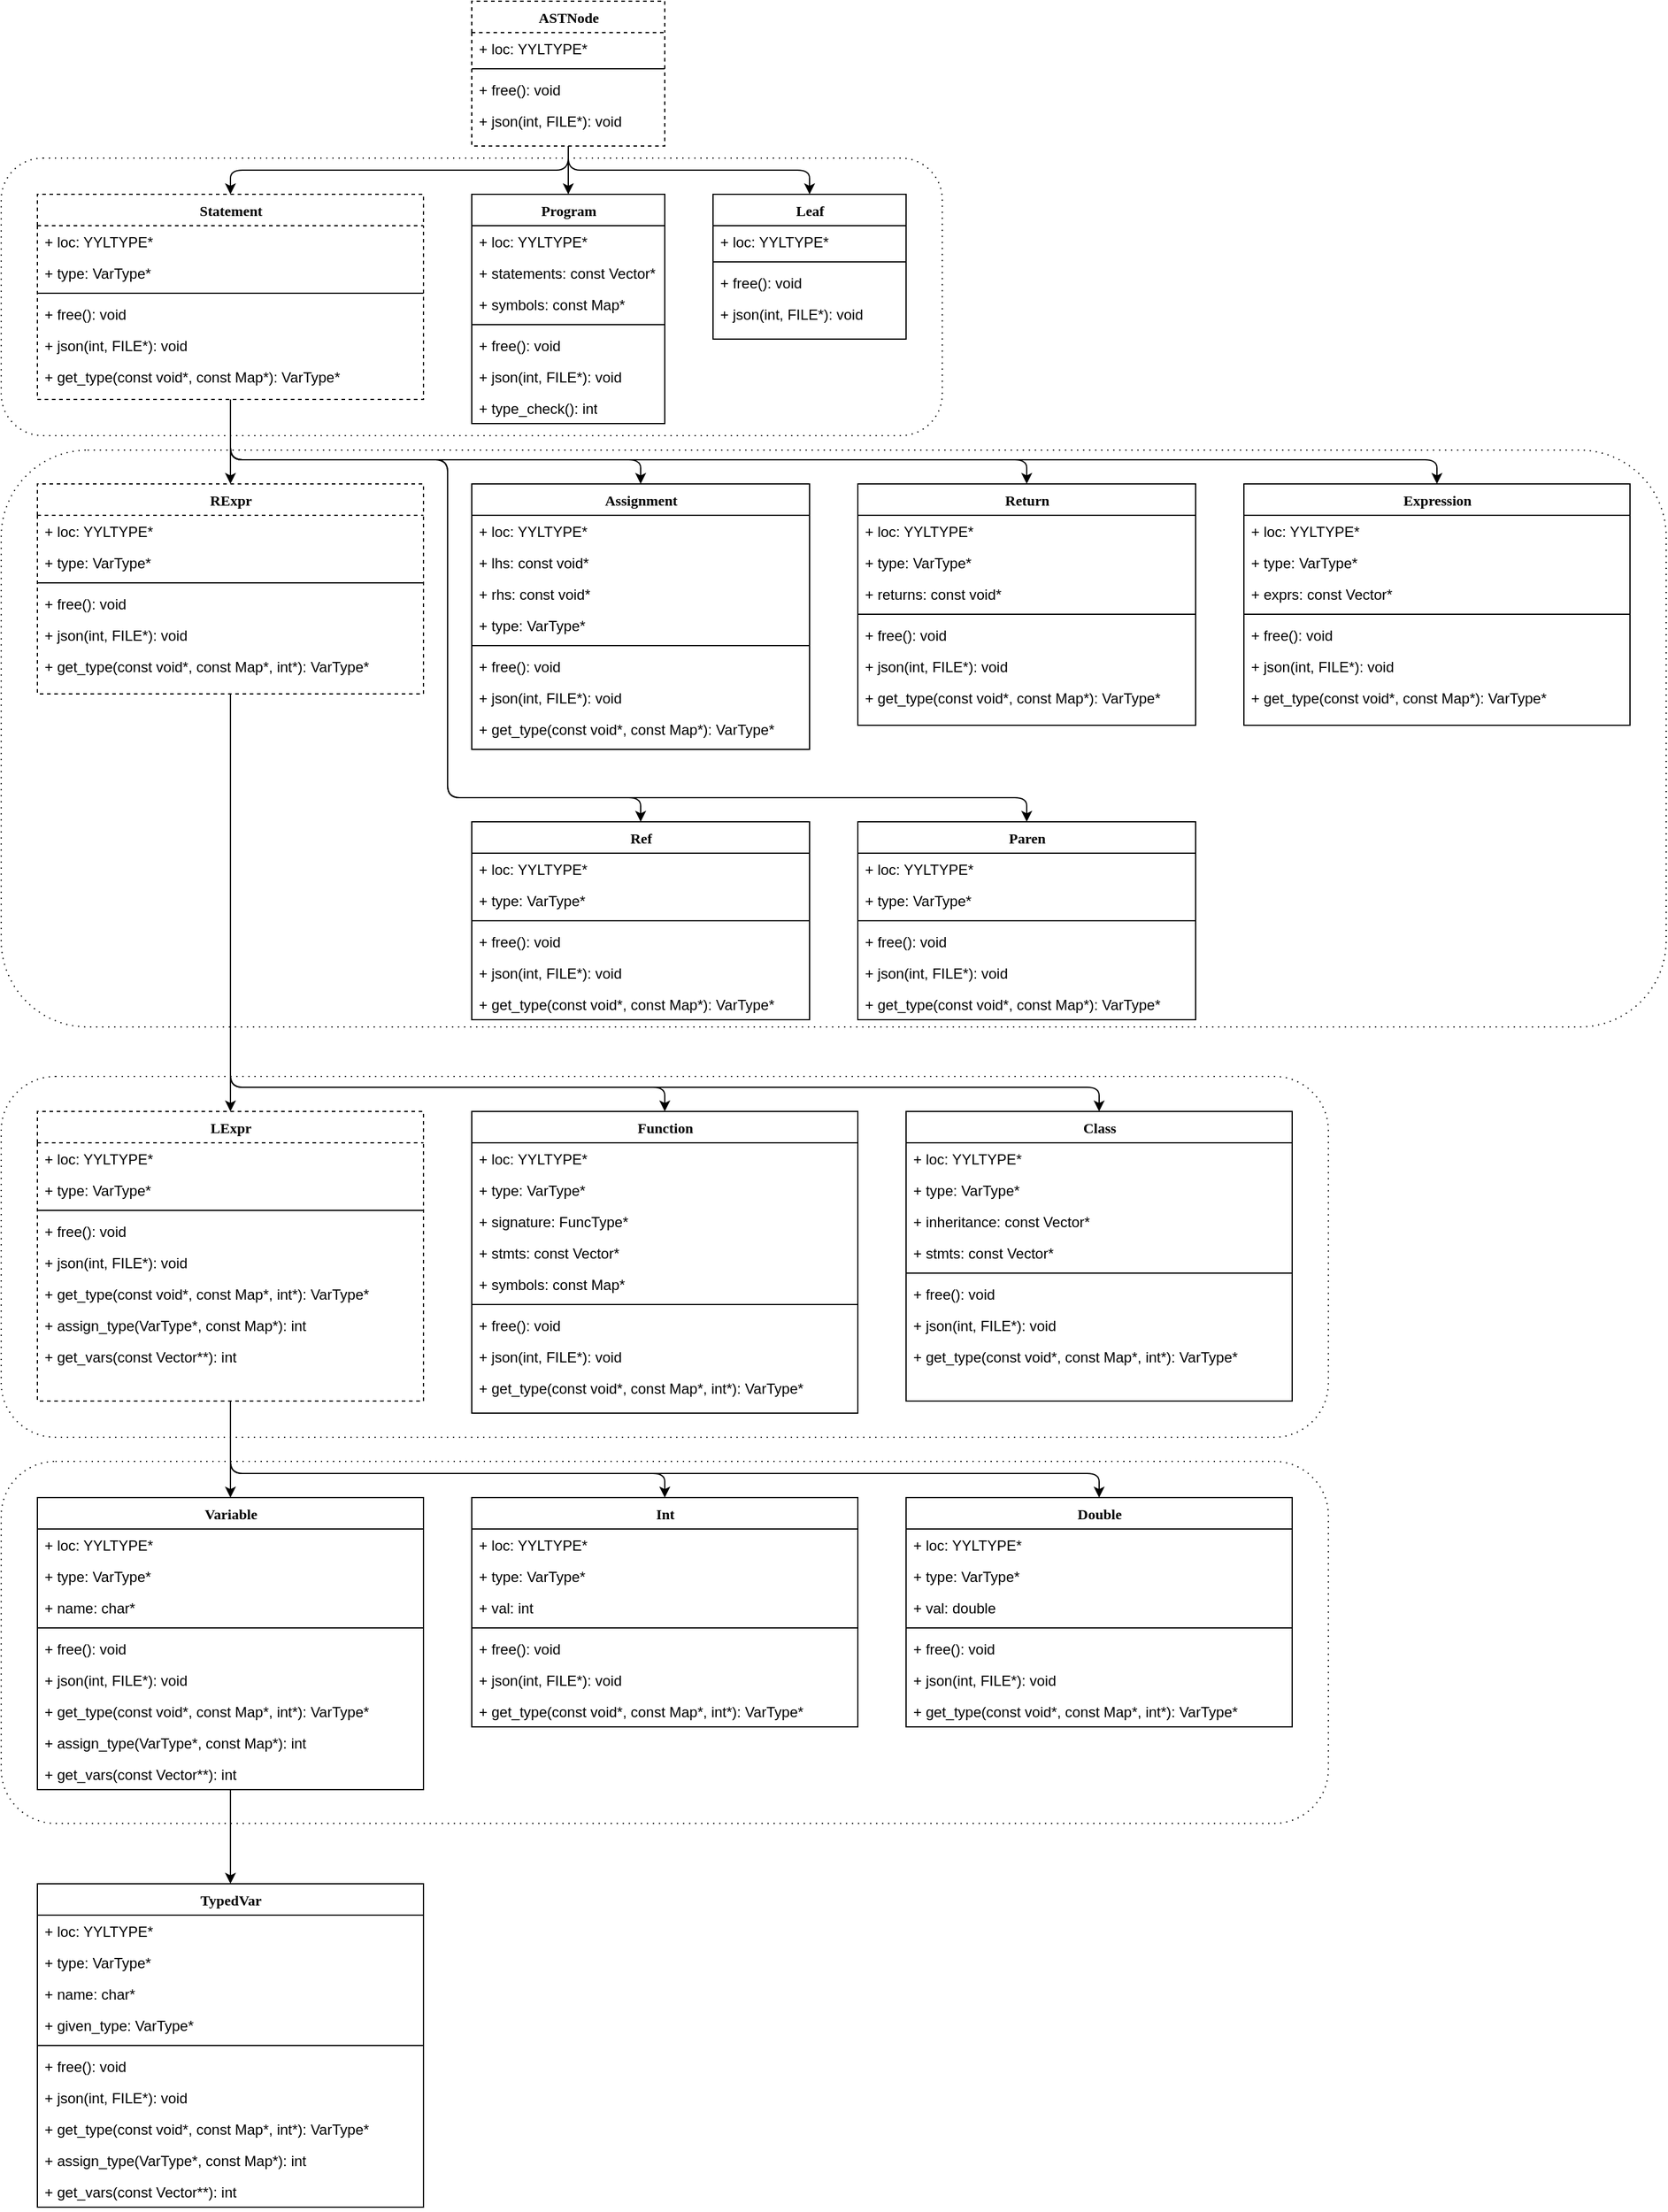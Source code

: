<mxfile version="10.9.5" type="github"><diagram name="Page-1" id="9f46799a-70d6-7492-0946-bef42562c5a5"><mxGraphModel dx="3433" dy="1762" grid="1" gridSize="10" guides="1" tooltips="1" connect="1" arrows="1" fold="1" page="0" pageScale="1" pageWidth="1100" pageHeight="850" background="#ffffff" math="0" shadow="0"><root><mxCell id="0"/><mxCell id="1" parent="0"/><mxCell id="oN2zGfj8Q57mukMuU4Cy-23" value="" style="rounded=1;whiteSpace=wrap;html=1;fillColor=none;dashed=1;dashPattern=1 4;" vertex="1" parent="1"><mxGeometry x="-30" y="891" width="1100" height="299" as="geometry"/></mxCell><mxCell id="oN2zGfj8Q57mukMuU4Cy-22" value="" style="rounded=1;whiteSpace=wrap;html=1;fillColor=none;dashed=1;dashPattern=1 4;" vertex="1" parent="1"><mxGeometry x="-30" y="372" width="1380" height="478" as="geometry"/></mxCell><mxCell id="1QZKgjSJytQwrSyquT9b-14" style="edgeStyle=orthogonalEdgeStyle;rounded=1;orthogonalLoop=1;jettySize=auto;html=1;exitX=0.5;exitY=1;exitDx=0;exitDy=0;entryX=0.5;entryY=0;entryDx=0;entryDy=0;" parent="1" source="78961159f06e98e8-30" target="1QZKgjSJytQwrSyquT9b-2" edge="1"><mxGeometry relative="1" as="geometry"/></mxCell><mxCell id="1QZKgjSJytQwrSyquT9b-26" style="edgeStyle=orthogonalEdgeStyle;rounded=1;orthogonalLoop=1;jettySize=auto;html=1;exitX=0.5;exitY=1;exitDx=0;exitDy=0;entryX=0.5;entryY=0;entryDx=0;entryDy=0;" parent="1" source="78961159f06e98e8-30" target="1QZKgjSJytQwrSyquT9b-21" edge="1"><mxGeometry relative="1" as="geometry"/></mxCell><mxCell id="Fre1fK7DkMLQYQPLFtZf-16" style="edgeStyle=orthogonalEdgeStyle;rounded=1;orthogonalLoop=1;jettySize=auto;html=1;exitX=0.5;exitY=1;exitDx=0;exitDy=0;" parent="1" source="78961159f06e98e8-30" target="Fre1fK7DkMLQYQPLFtZf-11" edge="1"><mxGeometry relative="1" as="geometry"/></mxCell><mxCell id="78961159f06e98e8-30" value="ASTNode" style="swimlane;html=1;fontStyle=1;align=center;verticalAlign=top;childLayout=stackLayout;horizontal=1;startSize=26;horizontalStack=0;resizeParent=1;resizeLast=0;collapsible=1;marginBottom=0;swimlaneFillColor=#ffffff;rounded=0;shadow=0;comic=0;labelBackgroundColor=none;strokeColor=#000000;strokeWidth=1;fillColor=none;fontFamily=Verdana;fontSize=12;fontColor=#000000;dashed=1;" parent="1" vertex="1"><mxGeometry x="360" width="160" height="120" as="geometry"/></mxCell><mxCell id="78961159f06e98e8-31" value="+ loc: YYLTYPE*" style="text;html=1;strokeColor=none;fillColor=none;align=left;verticalAlign=top;spacingLeft=4;spacingRight=4;whiteSpace=wrap;overflow=hidden;rotatable=0;points=[[0,0.5],[1,0.5]];portConstraint=eastwest;" parent="78961159f06e98e8-30" vertex="1"><mxGeometry y="26" width="160" height="26" as="geometry"/></mxCell><mxCell id="78961159f06e98e8-38" value="" style="line;html=1;strokeWidth=1;fillColor=none;align=left;verticalAlign=middle;spacingTop=-1;spacingLeft=3;spacingRight=3;rotatable=0;labelPosition=right;points=[];portConstraint=eastwest;" parent="78961159f06e98e8-30" vertex="1"><mxGeometry y="52" width="160" height="8" as="geometry"/></mxCell><mxCell id="78961159f06e98e8-39" value="+ free(): void" style="text;html=1;strokeColor=none;fillColor=none;align=left;verticalAlign=top;spacingLeft=4;spacingRight=4;whiteSpace=wrap;overflow=hidden;rotatable=0;points=[[0,0.5],[1,0.5]];portConstraint=eastwest;" parent="78961159f06e98e8-30" vertex="1"><mxGeometry y="60" width="160" height="26" as="geometry"/></mxCell><mxCell id="78961159f06e98e8-40" value="+ json(int, FILE*): void&lt;br&gt;&lt;br&gt;" style="text;html=1;strokeColor=none;fillColor=none;align=left;verticalAlign=top;spacingLeft=4;spacingRight=4;whiteSpace=wrap;overflow=hidden;rotatable=0;points=[[0,0.5],[1,0.5]];portConstraint=eastwest;" parent="78961159f06e98e8-30" vertex="1"><mxGeometry y="86" width="160" height="26" as="geometry"/></mxCell><mxCell id="ZWTQBQUUDfMGKnObX4Oh-3" style="edgeStyle=orthogonalEdgeStyle;rounded=1;orthogonalLoop=1;jettySize=auto;html=1;exitX=0.5;exitY=1;exitDx=0;exitDy=0;entryX=0.5;entryY=0;entryDx=0;entryDy=0;" parent="1" source="1QZKgjSJytQwrSyquT9b-2" target="1QZKgjSJytQwrSyquT9b-38" edge="1"><mxGeometry relative="1" as="geometry"/></mxCell><mxCell id="ZWTQBQUUDfMGKnObX4Oh-26" style="edgeStyle=orthogonalEdgeStyle;rounded=1;orthogonalLoop=1;jettySize=auto;html=1;exitX=0.5;exitY=1;exitDx=0;exitDy=0;entryX=0.5;entryY=0;entryDx=0;entryDy=0;" parent="1" source="1QZKgjSJytQwrSyquT9b-2" target="1QZKgjSJytQwrSyquT9b-8" edge="1"><mxGeometry relative="1" as="geometry"><Array as="points"><mxPoint x="160" y="380"/><mxPoint x="500" y="380"/></Array></mxGeometry></mxCell><mxCell id="MacZhLEBYOlo_rOo6RtW-10" style="edgeStyle=orthogonalEdgeStyle;rounded=1;orthogonalLoop=1;jettySize=auto;html=1;exitX=0.5;exitY=1;exitDx=0;exitDy=0;entryX=0.5;entryY=0;entryDx=0;entryDy=0;" parent="1" source="1QZKgjSJytQwrSyquT9b-2" target="MacZhLEBYOlo_rOo6RtW-1" edge="1"><mxGeometry relative="1" as="geometry"><Array as="points"><mxPoint x="160" y="380"/><mxPoint x="820" y="380"/></Array></mxGeometry></mxCell><mxCell id="Fre1fK7DkMLQYQPLFtZf-10" style="edgeStyle=orthogonalEdgeStyle;rounded=1;orthogonalLoop=1;jettySize=auto;html=1;exitX=0.5;exitY=1;exitDx=0;exitDy=0;" parent="1" source="1QZKgjSJytQwrSyquT9b-2" target="Fre1fK7DkMLQYQPLFtZf-3" edge="1"><mxGeometry relative="1" as="geometry"><Array as="points"><mxPoint x="160" y="380"/><mxPoint x="1160" y="380"/></Array></mxGeometry></mxCell><mxCell id="Fre1fK7DkMLQYQPLFtZf-19" style="edgeStyle=orthogonalEdgeStyle;rounded=1;orthogonalLoop=1;jettySize=auto;html=1;exitX=0.5;exitY=1;exitDx=0;exitDy=0;" parent="1" source="1QZKgjSJytQwrSyquT9b-2" target="1QZKgjSJytQwrSyquT9b-15" edge="1"><mxGeometry relative="1" as="geometry"><Array as="points"><mxPoint x="160" y="380"/><mxPoint x="340" y="380"/><mxPoint x="340" y="660"/><mxPoint x="500" y="660"/></Array></mxGeometry></mxCell><mxCell id="DDf3JzIwgFpBj1SjFqYY-10" style="edgeStyle=orthogonalEdgeStyle;rounded=1;orthogonalLoop=1;jettySize=auto;html=1;exitX=0.5;exitY=1;exitDx=0;exitDy=0;entryX=0.5;entryY=0;entryDx=0;entryDy=0;" parent="1" source="1QZKgjSJytQwrSyquT9b-2" target="DDf3JzIwgFpBj1SjFqYY-2" edge="1"><mxGeometry relative="1" as="geometry"><Array as="points"><mxPoint x="160" y="380"/><mxPoint x="340" y="380"/><mxPoint x="340" y="660"/><mxPoint x="820" y="660"/></Array></mxGeometry></mxCell><mxCell id="1QZKgjSJytQwrSyquT9b-2" value="Statement" style="swimlane;html=1;fontStyle=1;align=center;verticalAlign=top;childLayout=stackLayout;horizontal=1;startSize=26;horizontalStack=0;resizeParent=1;resizeLast=0;collapsible=1;marginBottom=0;swimlaneFillColor=#ffffff;rounded=0;shadow=0;comic=0;labelBackgroundColor=none;strokeColor=#000000;strokeWidth=1;fillColor=none;fontFamily=Verdana;fontSize=12;fontColor=#000000;dashed=1;" parent="1" vertex="1"><mxGeometry y="160" width="320" height="170" as="geometry"/></mxCell><mxCell id="ZWTQBQUUDfMGKnObX4Oh-13" value="+ loc: YYLTYPE*" style="text;html=1;strokeColor=none;fillColor=none;align=left;verticalAlign=top;spacingLeft=4;spacingRight=4;whiteSpace=wrap;overflow=hidden;rotatable=0;points=[[0,0.5],[1,0.5]];portConstraint=eastwest;" parent="1QZKgjSJytQwrSyquT9b-2" vertex="1"><mxGeometry y="26" width="320" height="26" as="geometry"/></mxCell><mxCell id="1QZKgjSJytQwrSyquT9b-3" value="+ type: VarType*&lt;br&gt;" style="text;html=1;strokeColor=none;fillColor=none;align=left;verticalAlign=top;spacingLeft=4;spacingRight=4;whiteSpace=wrap;overflow=hidden;rotatable=0;points=[[0,0.5],[1,0.5]];portConstraint=eastwest;" parent="1QZKgjSJytQwrSyquT9b-2" vertex="1"><mxGeometry y="52" width="320" height="26" as="geometry"/></mxCell><mxCell id="1QZKgjSJytQwrSyquT9b-4" value="" style="line;html=1;strokeWidth=1;fillColor=none;align=left;verticalAlign=middle;spacingTop=-1;spacingLeft=3;spacingRight=3;rotatable=0;labelPosition=right;points=[];portConstraint=eastwest;" parent="1QZKgjSJytQwrSyquT9b-2" vertex="1"><mxGeometry y="78" width="320" height="8" as="geometry"/></mxCell><mxCell id="1QZKgjSJytQwrSyquT9b-5" value="+ free(): void" style="text;html=1;strokeColor=none;fillColor=none;align=left;verticalAlign=top;spacingLeft=4;spacingRight=4;whiteSpace=wrap;overflow=hidden;rotatable=0;points=[[0,0.5],[1,0.5]];portConstraint=eastwest;" parent="1QZKgjSJytQwrSyquT9b-2" vertex="1"><mxGeometry y="86" width="320" height="26" as="geometry"/></mxCell><mxCell id="ZWTQBQUUDfMGKnObX4Oh-1" value="+ json(int, FILE*): void&lt;br&gt;&lt;br&gt;" style="text;html=1;strokeColor=none;fillColor=none;align=left;verticalAlign=top;spacingLeft=4;spacingRight=4;whiteSpace=wrap;overflow=hidden;rotatable=0;points=[[0,0.5],[1,0.5]];portConstraint=eastwest;" parent="1QZKgjSJytQwrSyquT9b-2" vertex="1"><mxGeometry y="112" width="320" height="26" as="geometry"/></mxCell><mxCell id="1QZKgjSJytQwrSyquT9b-6" value="+ get_type(const void*, const Map*): VarType*&lt;br&gt;" style="text;html=1;strokeColor=none;fillColor=none;align=left;verticalAlign=top;spacingLeft=4;spacingRight=4;whiteSpace=wrap;overflow=hidden;rotatable=0;points=[[0,0.5],[1,0.5]];portConstraint=eastwest;" parent="1QZKgjSJytQwrSyquT9b-2" vertex="1"><mxGeometry y="138" width="320" height="26" as="geometry"/></mxCell><mxCell id="1QZKgjSJytQwrSyquT9b-8" value="Assignment" style="swimlane;html=1;fontStyle=1;align=center;verticalAlign=top;childLayout=stackLayout;horizontal=1;startSize=26;horizontalStack=0;resizeParent=1;resizeLast=0;collapsible=1;marginBottom=0;swimlaneFillColor=#ffffff;rounded=0;shadow=0;comic=0;labelBackgroundColor=none;strokeColor=#000000;strokeWidth=1;fillColor=none;fontFamily=Verdana;fontSize=12;fontColor=#000000;" parent="1" vertex="1"><mxGeometry x="360" y="400" width="280" height="220" as="geometry"/></mxCell><mxCell id="1QZKgjSJytQwrSyquT9b-29" value="+ loc: YYLTYPE*" style="text;html=1;strokeColor=none;fillColor=none;align=left;verticalAlign=top;spacingLeft=4;spacingRight=4;whiteSpace=wrap;overflow=hidden;rotatable=0;points=[[0,0.5],[1,0.5]];portConstraint=eastwest;" parent="1QZKgjSJytQwrSyquT9b-8" vertex="1"><mxGeometry y="26" width="280" height="26" as="geometry"/></mxCell><mxCell id="1QZKgjSJytQwrSyquT9b-9" value="+ lhs: const void*&lt;br&gt;" style="text;html=1;strokeColor=none;fillColor=none;align=left;verticalAlign=top;spacingLeft=4;spacingRight=4;whiteSpace=wrap;overflow=hidden;rotatable=0;points=[[0,0.5],[1,0.5]];portConstraint=eastwest;" parent="1QZKgjSJytQwrSyquT9b-8" vertex="1"><mxGeometry y="52" width="280" height="26" as="geometry"/></mxCell><mxCell id="1QZKgjSJytQwrSyquT9b-30" value="+ rhs: const void*&lt;br&gt;" style="text;html=1;strokeColor=none;fillColor=none;align=left;verticalAlign=top;spacingLeft=4;spacingRight=4;whiteSpace=wrap;overflow=hidden;rotatable=0;points=[[0,0.5],[1,0.5]];portConstraint=eastwest;" parent="1QZKgjSJytQwrSyquT9b-8" vertex="1"><mxGeometry y="78" width="280" height="26" as="geometry"/></mxCell><mxCell id="ZWTQBQUUDfMGKnObX4Oh-15" value="+ type: VarType*&lt;br&gt;" style="text;html=1;strokeColor=none;fillColor=none;align=left;verticalAlign=top;spacingLeft=4;spacingRight=4;whiteSpace=wrap;overflow=hidden;rotatable=0;points=[[0,0.5],[1,0.5]];portConstraint=eastwest;" parent="1QZKgjSJytQwrSyquT9b-8" vertex="1"><mxGeometry y="104" width="280" height="26" as="geometry"/></mxCell><mxCell id="1QZKgjSJytQwrSyquT9b-10" value="" style="line;html=1;strokeWidth=1;fillColor=none;align=left;verticalAlign=middle;spacingTop=-1;spacingLeft=3;spacingRight=3;rotatable=0;labelPosition=right;points=[];portConstraint=eastwest;" parent="1QZKgjSJytQwrSyquT9b-8" vertex="1"><mxGeometry y="130" width="280" height="8" as="geometry"/></mxCell><mxCell id="1QZKgjSJytQwrSyquT9b-11" value="+ free(): void" style="text;html=1;strokeColor=none;fillColor=none;align=left;verticalAlign=top;spacingLeft=4;spacingRight=4;whiteSpace=wrap;overflow=hidden;rotatable=0;points=[[0,0.5],[1,0.5]];portConstraint=eastwest;" parent="1QZKgjSJytQwrSyquT9b-8" vertex="1"><mxGeometry y="138" width="280" height="26" as="geometry"/></mxCell><mxCell id="1QZKgjSJytQwrSyquT9b-12" value="+ json(int, FILE*): void&lt;br&gt;&lt;br&gt;" style="text;html=1;strokeColor=none;fillColor=none;align=left;verticalAlign=top;spacingLeft=4;spacingRight=4;whiteSpace=wrap;overflow=hidden;rotatable=0;points=[[0,0.5],[1,0.5]];portConstraint=eastwest;" parent="1QZKgjSJytQwrSyquT9b-8" vertex="1"><mxGeometry y="164" width="280" height="26" as="geometry"/></mxCell><mxCell id="ZWTQBQUUDfMGKnObX4Oh-5" value="+ get_type(const void*, const Map*): VarType*&lt;br&gt;" style="text;html=1;strokeColor=none;fillColor=none;align=left;verticalAlign=top;spacingLeft=4;spacingRight=4;whiteSpace=wrap;overflow=hidden;rotatable=0;points=[[0,0.5],[1,0.5]];portConstraint=eastwest;" parent="1QZKgjSJytQwrSyquT9b-8" vertex="1"><mxGeometry y="190" width="280" height="26" as="geometry"/></mxCell><mxCell id="1QZKgjSJytQwrSyquT9b-15" value="Ref" style="swimlane;html=1;fontStyle=1;align=center;verticalAlign=top;childLayout=stackLayout;horizontal=1;startSize=26;horizontalStack=0;resizeParent=1;resizeLast=0;collapsible=1;marginBottom=0;swimlaneFillColor=#ffffff;rounded=0;shadow=0;comic=0;labelBackgroundColor=none;strokeColor=#000000;strokeWidth=1;fillColor=none;fontFamily=Verdana;fontSize=12;fontColor=#000000;" parent="1" vertex="1"><mxGeometry x="360" y="680" width="280" height="164" as="geometry"/></mxCell><mxCell id="1QZKgjSJytQwrSyquT9b-16" value="+ loc: YYLTYPE*" style="text;html=1;strokeColor=none;fillColor=none;align=left;verticalAlign=top;spacingLeft=4;spacingRight=4;whiteSpace=wrap;overflow=hidden;rotatable=0;points=[[0,0.5],[1,0.5]];portConstraint=eastwest;" parent="1QZKgjSJytQwrSyquT9b-15" vertex="1"><mxGeometry y="26" width="280" height="26" as="geometry"/></mxCell><mxCell id="Fre1fK7DkMLQYQPLFtZf-20" value="+ type: VarType*&lt;br&gt;" style="text;html=1;strokeColor=none;fillColor=none;align=left;verticalAlign=top;spacingLeft=4;spacingRight=4;whiteSpace=wrap;overflow=hidden;rotatable=0;points=[[0,0.5],[1,0.5]];portConstraint=eastwest;" parent="1QZKgjSJytQwrSyquT9b-15" vertex="1"><mxGeometry y="52" width="280" height="26" as="geometry"/></mxCell><mxCell id="1QZKgjSJytQwrSyquT9b-17" value="" style="line;html=1;strokeWidth=1;fillColor=none;align=left;verticalAlign=middle;spacingTop=-1;spacingLeft=3;spacingRight=3;rotatable=0;labelPosition=right;points=[];portConstraint=eastwest;" parent="1QZKgjSJytQwrSyquT9b-15" vertex="1"><mxGeometry y="78" width="280" height="8" as="geometry"/></mxCell><mxCell id="1QZKgjSJytQwrSyquT9b-18" value="+ free(): void" style="text;html=1;strokeColor=none;fillColor=none;align=left;verticalAlign=top;spacingLeft=4;spacingRight=4;whiteSpace=wrap;overflow=hidden;rotatable=0;points=[[0,0.5],[1,0.5]];portConstraint=eastwest;" parent="1QZKgjSJytQwrSyquT9b-15" vertex="1"><mxGeometry y="86" width="280" height="26" as="geometry"/></mxCell><mxCell id="1QZKgjSJytQwrSyquT9b-19" value="+ json(int, FILE*): void&lt;br&gt;&lt;br&gt;" style="text;html=1;strokeColor=none;fillColor=none;align=left;verticalAlign=top;spacingLeft=4;spacingRight=4;whiteSpace=wrap;overflow=hidden;rotatable=0;points=[[0,0.5],[1,0.5]];portConstraint=eastwest;" parent="1QZKgjSJytQwrSyquT9b-15" vertex="1"><mxGeometry y="112" width="280" height="26" as="geometry"/></mxCell><mxCell id="Fre1fK7DkMLQYQPLFtZf-21" value="+ get_type(const void*, const Map*): VarType*&lt;br&gt;" style="text;html=1;strokeColor=none;fillColor=none;align=left;verticalAlign=top;spacingLeft=4;spacingRight=4;whiteSpace=wrap;overflow=hidden;rotatable=0;points=[[0,0.5],[1,0.5]];portConstraint=eastwest;" parent="1QZKgjSJytQwrSyquT9b-15" vertex="1"><mxGeometry y="138" width="280" height="26" as="geometry"/></mxCell><mxCell id="1QZKgjSJytQwrSyquT9b-21" value="Program" style="swimlane;html=1;fontStyle=1;align=center;verticalAlign=top;childLayout=stackLayout;horizontal=1;startSize=26;horizontalStack=0;resizeParent=1;resizeLast=0;collapsible=1;marginBottom=0;swimlaneFillColor=#ffffff;rounded=0;shadow=0;comic=0;labelBackgroundColor=none;strokeColor=#000000;strokeWidth=1;fillColor=none;fontFamily=Verdana;fontSize=12;fontColor=#000000;" parent="1" vertex="1"><mxGeometry x="360" y="160" width="160" height="190" as="geometry"><mxRectangle x="250" y="160" width="80" height="26" as="alternateBounds"/></mxGeometry></mxCell><mxCell id="1QZKgjSJytQwrSyquT9b-22" value="+ loc: YYLTYPE*" style="text;html=1;strokeColor=none;fillColor=none;align=left;verticalAlign=top;spacingLeft=4;spacingRight=4;whiteSpace=wrap;overflow=hidden;rotatable=0;points=[[0,0.5],[1,0.5]];portConstraint=eastwest;" parent="1QZKgjSJytQwrSyquT9b-21" vertex="1"><mxGeometry y="26" width="160" height="26" as="geometry"/></mxCell><mxCell id="1QZKgjSJytQwrSyquT9b-28" value="+ statements: const Vector*&lt;br&gt;" style="text;html=1;strokeColor=none;fillColor=none;align=left;verticalAlign=top;spacingLeft=4;spacingRight=4;whiteSpace=wrap;overflow=hidden;rotatable=0;points=[[0,0.5],[1,0.5]];portConstraint=eastwest;" parent="1QZKgjSJytQwrSyquT9b-21" vertex="1"><mxGeometry y="52" width="160" height="26" as="geometry"/></mxCell><mxCell id="ZWTQBQUUDfMGKnObX4Oh-12" value="+ symbols: const Map*&lt;br&gt;" style="text;html=1;strokeColor=none;fillColor=none;align=left;verticalAlign=top;spacingLeft=4;spacingRight=4;whiteSpace=wrap;overflow=hidden;rotatable=0;points=[[0,0.5],[1,0.5]];portConstraint=eastwest;" parent="1QZKgjSJytQwrSyquT9b-21" vertex="1"><mxGeometry y="78" width="160" height="26" as="geometry"/></mxCell><mxCell id="1QZKgjSJytQwrSyquT9b-23" value="" style="line;html=1;strokeWidth=1;fillColor=none;align=left;verticalAlign=middle;spacingTop=-1;spacingLeft=3;spacingRight=3;rotatable=0;labelPosition=right;points=[];portConstraint=eastwest;" parent="1QZKgjSJytQwrSyquT9b-21" vertex="1"><mxGeometry y="104" width="160" height="8" as="geometry"/></mxCell><mxCell id="1QZKgjSJytQwrSyquT9b-24" value="+ free(): void" style="text;html=1;strokeColor=none;fillColor=none;align=left;verticalAlign=top;spacingLeft=4;spacingRight=4;whiteSpace=wrap;overflow=hidden;rotatable=0;points=[[0,0.5],[1,0.5]];portConstraint=eastwest;" parent="1QZKgjSJytQwrSyquT9b-21" vertex="1"><mxGeometry y="112" width="160" height="26" as="geometry"/></mxCell><mxCell id="1QZKgjSJytQwrSyquT9b-25" value="+ json(int, FILE*): void&lt;br&gt;&lt;br&gt;" style="text;html=1;strokeColor=none;fillColor=none;align=left;verticalAlign=top;spacingLeft=4;spacingRight=4;whiteSpace=wrap;overflow=hidden;rotatable=0;points=[[0,0.5],[1,0.5]];portConstraint=eastwest;" parent="1QZKgjSJytQwrSyquT9b-21" vertex="1"><mxGeometry y="138" width="160" height="26" as="geometry"/></mxCell><mxCell id="ZWTQBQUUDfMGKnObX4Oh-28" value="+ type_check(): int&lt;br&gt;" style="text;html=1;strokeColor=none;fillColor=none;align=left;verticalAlign=top;spacingLeft=4;spacingRight=4;whiteSpace=wrap;overflow=hidden;rotatable=0;points=[[0,0.5],[1,0.5]];portConstraint=eastwest;" parent="1QZKgjSJytQwrSyquT9b-21" vertex="1"><mxGeometry y="164" width="160" height="26" as="geometry"/></mxCell><mxCell id="1QZKgjSJytQwrSyquT9b-49" style="edgeStyle=orthogonalEdgeStyle;rounded=1;orthogonalLoop=1;jettySize=auto;html=1;exitX=0.5;exitY=1;exitDx=0;exitDy=0;entryX=0.5;entryY=0;entryDx=0;entryDy=0;" parent="1" source="1QZKgjSJytQwrSyquT9b-38" target="1QZKgjSJytQwrSyquT9b-44" edge="1"><mxGeometry relative="1" as="geometry"/></mxCell><mxCell id="MacZhLEBYOlo_rOo6RtW-23" style="edgeStyle=orthogonalEdgeStyle;rounded=1;orthogonalLoop=1;jettySize=auto;html=1;exitX=0.5;exitY=1;exitDx=0;exitDy=0;entryX=0.5;entryY=0;entryDx=0;entryDy=0;" parent="1" source="1QZKgjSJytQwrSyquT9b-38" target="MacZhLEBYOlo_rOo6RtW-11" edge="1"><mxGeometry relative="1" as="geometry"><Array as="points"><mxPoint x="160" y="900"/><mxPoint x="520" y="900"/></Array></mxGeometry></mxCell><mxCell id="oN2zGfj8Q57mukMuU4Cy-19" style="edgeStyle=orthogonalEdgeStyle;rounded=1;orthogonalLoop=1;jettySize=auto;html=1;exitX=0.5;exitY=1;exitDx=0;exitDy=0;entryX=0.5;entryY=0;entryDx=0;entryDy=0;" edge="1" parent="1" source="1QZKgjSJytQwrSyquT9b-38" target="oN2zGfj8Q57mukMuU4Cy-12"><mxGeometry relative="1" as="geometry"><Array as="points"><mxPoint x="160" y="900"/><mxPoint x="880" y="900"/></Array></mxGeometry></mxCell><mxCell id="1QZKgjSJytQwrSyquT9b-38" value="RExpr" style="swimlane;html=1;fontStyle=1;align=center;verticalAlign=top;childLayout=stackLayout;horizontal=1;startSize=26;horizontalStack=0;resizeParent=1;resizeLast=0;collapsible=1;marginBottom=0;swimlaneFillColor=#ffffff;rounded=0;shadow=0;comic=0;labelBackgroundColor=none;strokeColor=#000000;strokeWidth=1;fillColor=none;fontFamily=Verdana;fontSize=12;fontColor=#000000;dashed=1;" parent="1" vertex="1"><mxGeometry y="400" width="320" height="174" as="geometry"/></mxCell><mxCell id="1QZKgjSJytQwrSyquT9b-39" value="+ loc: YYLTYPE*" style="text;html=1;strokeColor=none;fillColor=none;align=left;verticalAlign=top;spacingLeft=4;spacingRight=4;whiteSpace=wrap;overflow=hidden;rotatable=0;points=[[0,0.5],[1,0.5]];portConstraint=eastwest;" parent="1QZKgjSJytQwrSyquT9b-38" vertex="1"><mxGeometry y="26" width="320" height="26" as="geometry"/></mxCell><mxCell id="ZWTQBQUUDfMGKnObX4Oh-14" value="+ type: VarType*&lt;br&gt;" style="text;html=1;strokeColor=none;fillColor=none;align=left;verticalAlign=top;spacingLeft=4;spacingRight=4;whiteSpace=wrap;overflow=hidden;rotatable=0;points=[[0,0.5],[1,0.5]];portConstraint=eastwest;" parent="1QZKgjSJytQwrSyquT9b-38" vertex="1"><mxGeometry y="52" width="320" height="26" as="geometry"/></mxCell><mxCell id="1QZKgjSJytQwrSyquT9b-40" value="" style="line;html=1;strokeWidth=1;fillColor=none;align=left;verticalAlign=middle;spacingTop=-1;spacingLeft=3;spacingRight=3;rotatable=0;labelPosition=right;points=[];portConstraint=eastwest;" parent="1QZKgjSJytQwrSyquT9b-38" vertex="1"><mxGeometry y="78" width="320" height="8" as="geometry"/></mxCell><mxCell id="1QZKgjSJytQwrSyquT9b-41" value="+ free(): void" style="text;html=1;strokeColor=none;fillColor=none;align=left;verticalAlign=top;spacingLeft=4;spacingRight=4;whiteSpace=wrap;overflow=hidden;rotatable=0;points=[[0,0.5],[1,0.5]];portConstraint=eastwest;" parent="1QZKgjSJytQwrSyquT9b-38" vertex="1"><mxGeometry y="86" width="320" height="26" as="geometry"/></mxCell><mxCell id="1QZKgjSJytQwrSyquT9b-42" value="+ json(int, FILE*): void&lt;br&gt;&lt;br&gt;" style="text;html=1;strokeColor=none;fillColor=none;align=left;verticalAlign=top;spacingLeft=4;spacingRight=4;whiteSpace=wrap;overflow=hidden;rotatable=0;points=[[0,0.5],[1,0.5]];portConstraint=eastwest;" parent="1QZKgjSJytQwrSyquT9b-38" vertex="1"><mxGeometry y="112" width="320" height="26" as="geometry"/></mxCell><mxCell id="ZWTQBQUUDfMGKnObX4Oh-4" value="+ get_type(const void*, const Map*, int*): VarType*&lt;br&gt;" style="text;html=1;strokeColor=none;fillColor=none;align=left;verticalAlign=top;spacingLeft=4;spacingRight=4;whiteSpace=wrap;overflow=hidden;rotatable=0;points=[[0,0.5],[1,0.5]];portConstraint=eastwest;" parent="1QZKgjSJytQwrSyquT9b-38" vertex="1"><mxGeometry y="138" width="320" height="26" as="geometry"/></mxCell><mxCell id="1QZKgjSJytQwrSyquT9b-55" style="edgeStyle=orthogonalEdgeStyle;rounded=1;orthogonalLoop=1;jettySize=auto;html=1;exitX=0.5;exitY=1;exitDx=0;exitDy=0;entryX=0.5;entryY=0;entryDx=0;entryDy=0;" parent="1" source="1QZKgjSJytQwrSyquT9b-44" target="1QZKgjSJytQwrSyquT9b-50" edge="1"><mxGeometry relative="1" as="geometry"/></mxCell><mxCell id="oN2zGfj8Q57mukMuU4Cy-24" style="edgeStyle=orthogonalEdgeStyle;rounded=1;orthogonalLoop=1;jettySize=auto;html=1;exitX=0.5;exitY=1;exitDx=0;exitDy=0;" edge="1" parent="1" source="1QZKgjSJytQwrSyquT9b-44" target="1QZKgjSJytQwrSyquT9b-65"><mxGeometry relative="1" as="geometry"><Array as="points"><mxPoint x="160" y="1220"/><mxPoint x="520" y="1220"/></Array></mxGeometry></mxCell><mxCell id="oN2zGfj8Q57mukMuU4Cy-25" style="edgeStyle=orthogonalEdgeStyle;rounded=1;orthogonalLoop=1;jettySize=auto;html=1;exitX=0.5;exitY=1;exitDx=0;exitDy=0;" edge="1" parent="1" source="1QZKgjSJytQwrSyquT9b-44" target="WadupwkHaMw8BlL5N-WV-1"><mxGeometry relative="1" as="geometry"><Array as="points"><mxPoint x="160" y="1220"/><mxPoint x="880" y="1220"/></Array></mxGeometry></mxCell><mxCell id="1QZKgjSJytQwrSyquT9b-44" value="LExpr" style="swimlane;html=1;fontStyle=1;align=center;verticalAlign=top;childLayout=stackLayout;horizontal=1;startSize=26;horizontalStack=0;resizeParent=1;resizeLast=0;collapsible=1;marginBottom=0;swimlaneFillColor=#ffffff;rounded=0;shadow=0;comic=0;labelBackgroundColor=none;strokeColor=#000000;strokeWidth=1;fillColor=none;fontFamily=Verdana;fontSize=12;fontColor=#000000;dashed=1;" parent="1" vertex="1"><mxGeometry y="920" width="320" height="240" as="geometry"/></mxCell><mxCell id="1QZKgjSJytQwrSyquT9b-45" value="+ loc: YYLTYPE*" style="text;html=1;strokeColor=none;fillColor=none;align=left;verticalAlign=top;spacingLeft=4;spacingRight=4;whiteSpace=wrap;overflow=hidden;rotatable=0;points=[[0,0.5],[1,0.5]];portConstraint=eastwest;" parent="1QZKgjSJytQwrSyquT9b-44" vertex="1"><mxGeometry y="26" width="320" height="26" as="geometry"/></mxCell><mxCell id="ZWTQBQUUDfMGKnObX4Oh-16" value="+ type: VarType*&lt;br&gt;" style="text;html=1;strokeColor=none;fillColor=none;align=left;verticalAlign=top;spacingLeft=4;spacingRight=4;whiteSpace=wrap;overflow=hidden;rotatable=0;points=[[0,0.5],[1,0.5]];portConstraint=eastwest;" parent="1QZKgjSJytQwrSyquT9b-44" vertex="1"><mxGeometry y="52" width="320" height="26" as="geometry"/></mxCell><mxCell id="1QZKgjSJytQwrSyquT9b-46" value="" style="line;html=1;strokeWidth=1;fillColor=none;align=left;verticalAlign=middle;spacingTop=-1;spacingLeft=3;spacingRight=3;rotatable=0;labelPosition=right;points=[];portConstraint=eastwest;" parent="1QZKgjSJytQwrSyquT9b-44" vertex="1"><mxGeometry y="78" width="320" height="8" as="geometry"/></mxCell><mxCell id="1QZKgjSJytQwrSyquT9b-47" value="+ free(): void" style="text;html=1;strokeColor=none;fillColor=none;align=left;verticalAlign=top;spacingLeft=4;spacingRight=4;whiteSpace=wrap;overflow=hidden;rotatable=0;points=[[0,0.5],[1,0.5]];portConstraint=eastwest;" parent="1QZKgjSJytQwrSyquT9b-44" vertex="1"><mxGeometry y="86" width="320" height="26" as="geometry"/></mxCell><mxCell id="1QZKgjSJytQwrSyquT9b-48" value="+ json(int, FILE*): void&lt;br&gt;&lt;br&gt;" style="text;html=1;strokeColor=none;fillColor=none;align=left;verticalAlign=top;spacingLeft=4;spacingRight=4;whiteSpace=wrap;overflow=hidden;rotatable=0;points=[[0,0.5],[1,0.5]];portConstraint=eastwest;" parent="1QZKgjSJytQwrSyquT9b-44" vertex="1"><mxGeometry y="112" width="320" height="26" as="geometry"/></mxCell><mxCell id="ZWTQBQUUDfMGKnObX4Oh-8" value="+ get_type(const void*, const Map*, int*): VarType*&lt;br&gt;" style="text;html=1;strokeColor=none;fillColor=none;align=left;verticalAlign=top;spacingLeft=4;spacingRight=4;whiteSpace=wrap;overflow=hidden;rotatable=0;points=[[0,0.5],[1,0.5]];portConstraint=eastwest;" parent="1QZKgjSJytQwrSyquT9b-44" vertex="1"><mxGeometry y="138" width="320" height="26" as="geometry"/></mxCell><mxCell id="ZWTQBQUUDfMGKnObX4Oh-22" value="+ assign_type(VarType*, const Map*): int&lt;br&gt;" style="text;html=1;strokeColor=none;fillColor=none;align=left;verticalAlign=top;spacingLeft=4;spacingRight=4;whiteSpace=wrap;overflow=hidden;rotatable=0;points=[[0,0.5],[1,0.5]];portConstraint=eastwest;" parent="1QZKgjSJytQwrSyquT9b-44" vertex="1"><mxGeometry y="164" width="320" height="26" as="geometry"/></mxCell><mxCell id="ZR9QWhjbLbJ8LeH1mGrd-1" value="+ get_vars(const Vector**): int&lt;br&gt;" style="text;html=1;strokeColor=none;fillColor=none;align=left;verticalAlign=top;spacingLeft=4;spacingRight=4;whiteSpace=wrap;overflow=hidden;rotatable=0;points=[[0,0.5],[1,0.5]];portConstraint=eastwest;" parent="1QZKgjSJytQwrSyquT9b-44" vertex="1"><mxGeometry y="190" width="320" height="26" as="geometry"/></mxCell><mxCell id="1QZKgjSJytQwrSyquT9b-63" style="edgeStyle=orthogonalEdgeStyle;rounded=1;orthogonalLoop=1;jettySize=auto;html=1;exitX=0.5;exitY=1;exitDx=0;exitDy=0;entryX=0.5;entryY=0;entryDx=0;entryDy=0;" parent="1" source="1QZKgjSJytQwrSyquT9b-50" target="1QZKgjSJytQwrSyquT9b-57" edge="1"><mxGeometry relative="1" as="geometry"/></mxCell><mxCell id="1QZKgjSJytQwrSyquT9b-50" value="Variable" style="swimlane;html=1;fontStyle=1;align=center;verticalAlign=top;childLayout=stackLayout;horizontal=1;startSize=26;horizontalStack=0;resizeParent=1;resizeLast=0;collapsible=1;marginBottom=0;swimlaneFillColor=#ffffff;rounded=0;shadow=0;comic=0;labelBackgroundColor=none;strokeColor=#000000;strokeWidth=1;fillColor=none;fontFamily=Verdana;fontSize=12;fontColor=#000000;" parent="1" vertex="1"><mxGeometry y="1240" width="320" height="242" as="geometry"/></mxCell><mxCell id="1QZKgjSJytQwrSyquT9b-56" value="+ loc: YYLTYPE*" style="text;html=1;strokeColor=none;fillColor=none;align=left;verticalAlign=top;spacingLeft=4;spacingRight=4;whiteSpace=wrap;overflow=hidden;rotatable=0;points=[[0,0.5],[1,0.5]];portConstraint=eastwest;" parent="1QZKgjSJytQwrSyquT9b-50" vertex="1"><mxGeometry y="26" width="320" height="26" as="geometry"/></mxCell><mxCell id="ZWTQBQUUDfMGKnObX4Oh-19" value="+ type: VarType*&lt;br&gt;" style="text;html=1;strokeColor=none;fillColor=none;align=left;verticalAlign=top;spacingLeft=4;spacingRight=4;whiteSpace=wrap;overflow=hidden;rotatable=0;points=[[0,0.5],[1,0.5]];portConstraint=eastwest;" parent="1QZKgjSJytQwrSyquT9b-50" vertex="1"><mxGeometry y="52" width="320" height="26" as="geometry"/></mxCell><mxCell id="1QZKgjSJytQwrSyquT9b-51" value="+ name: char*&lt;br&gt;" style="text;html=1;strokeColor=none;fillColor=none;align=left;verticalAlign=top;spacingLeft=4;spacingRight=4;whiteSpace=wrap;overflow=hidden;rotatable=0;points=[[0,0.5],[1,0.5]];portConstraint=eastwest;" parent="1QZKgjSJytQwrSyquT9b-50" vertex="1"><mxGeometry y="78" width="320" height="26" as="geometry"/></mxCell><mxCell id="1QZKgjSJytQwrSyquT9b-52" value="" style="line;html=1;strokeWidth=1;fillColor=none;align=left;verticalAlign=middle;spacingTop=-1;spacingLeft=3;spacingRight=3;rotatable=0;labelPosition=right;points=[];portConstraint=eastwest;" parent="1QZKgjSJytQwrSyquT9b-50" vertex="1"><mxGeometry y="104" width="320" height="8" as="geometry"/></mxCell><mxCell id="1QZKgjSJytQwrSyquT9b-53" value="+ free(): void" style="text;html=1;strokeColor=none;fillColor=none;align=left;verticalAlign=top;spacingLeft=4;spacingRight=4;whiteSpace=wrap;overflow=hidden;rotatable=0;points=[[0,0.5],[1,0.5]];portConstraint=eastwest;" parent="1QZKgjSJytQwrSyquT9b-50" vertex="1"><mxGeometry y="112" width="320" height="26" as="geometry"/></mxCell><mxCell id="1QZKgjSJytQwrSyquT9b-54" value="+ json(int, FILE*): void&lt;br&gt;&lt;br&gt;" style="text;html=1;strokeColor=none;fillColor=none;align=left;verticalAlign=top;spacingLeft=4;spacingRight=4;whiteSpace=wrap;overflow=hidden;rotatable=0;points=[[0,0.5],[1,0.5]];portConstraint=eastwest;" parent="1QZKgjSJytQwrSyquT9b-50" vertex="1"><mxGeometry y="138" width="320" height="26" as="geometry"/></mxCell><mxCell id="ZWTQBQUUDfMGKnObX4Oh-9" value="+ get_type(const void*, const Map*, int*): VarType*&lt;br&gt;" style="text;html=1;strokeColor=none;fillColor=none;align=left;verticalAlign=top;spacingLeft=4;spacingRight=4;whiteSpace=wrap;overflow=hidden;rotatable=0;points=[[0,0.5],[1,0.5]];portConstraint=eastwest;" parent="1QZKgjSJytQwrSyquT9b-50" vertex="1"><mxGeometry y="164" width="320" height="26" as="geometry"/></mxCell><mxCell id="ZWTQBQUUDfMGKnObX4Oh-23" value="+ assign_type(VarType*, const Map*): int&lt;br&gt;" style="text;html=1;strokeColor=none;fillColor=none;align=left;verticalAlign=top;spacingLeft=4;spacingRight=4;whiteSpace=wrap;overflow=hidden;rotatable=0;points=[[0,0.5],[1,0.5]];portConstraint=eastwest;" parent="1QZKgjSJytQwrSyquT9b-50" vertex="1"><mxGeometry y="190" width="320" height="26" as="geometry"/></mxCell><mxCell id="ZR9QWhjbLbJ8LeH1mGrd-2" value="+ get_vars(const Vector**): int&lt;br&gt;" style="text;html=1;strokeColor=none;fillColor=none;align=left;verticalAlign=top;spacingLeft=4;spacingRight=4;whiteSpace=wrap;overflow=hidden;rotatable=0;points=[[0,0.5],[1,0.5]];portConstraint=eastwest;" parent="1QZKgjSJytQwrSyquT9b-50" vertex="1"><mxGeometry y="216" width="320" height="26" as="geometry"/></mxCell><mxCell id="1QZKgjSJytQwrSyquT9b-57" value="TypedVar&lt;br&gt;" style="swimlane;html=1;fontStyle=1;align=center;verticalAlign=top;childLayout=stackLayout;horizontal=1;startSize=26;horizontalStack=0;resizeParent=1;resizeLast=0;collapsible=1;marginBottom=0;swimlaneFillColor=#ffffff;rounded=0;shadow=0;comic=0;labelBackgroundColor=none;strokeColor=#000000;strokeWidth=1;fillColor=none;fontFamily=Verdana;fontSize=12;fontColor=#000000;" parent="1" vertex="1"><mxGeometry y="1560" width="320" height="268" as="geometry"/></mxCell><mxCell id="1QZKgjSJytQwrSyquT9b-58" value="+ loc: YYLTYPE*" style="text;html=1;strokeColor=none;fillColor=none;align=left;verticalAlign=top;spacingLeft=4;spacingRight=4;whiteSpace=wrap;overflow=hidden;rotatable=0;points=[[0,0.5],[1,0.5]];portConstraint=eastwest;" parent="1QZKgjSJytQwrSyquT9b-57" vertex="1"><mxGeometry y="26" width="320" height="26" as="geometry"/></mxCell><mxCell id="ZWTQBQUUDfMGKnObX4Oh-21" value="+ type: VarType*&lt;br&gt;" style="text;html=1;strokeColor=none;fillColor=none;align=left;verticalAlign=top;spacingLeft=4;spacingRight=4;whiteSpace=wrap;overflow=hidden;rotatable=0;points=[[0,0.5],[1,0.5]];portConstraint=eastwest;" parent="1QZKgjSJytQwrSyquT9b-57" vertex="1"><mxGeometry y="52" width="320" height="26" as="geometry"/></mxCell><mxCell id="1QZKgjSJytQwrSyquT9b-64" value="+ name: char*&lt;br&gt;" style="text;html=1;strokeColor=none;fillColor=none;align=left;verticalAlign=top;spacingLeft=4;spacingRight=4;whiteSpace=wrap;overflow=hidden;rotatable=0;points=[[0,0.5],[1,0.5]];portConstraint=eastwest;" parent="1QZKgjSJytQwrSyquT9b-57" vertex="1"><mxGeometry y="78" width="320" height="26" as="geometry"/></mxCell><mxCell id="1QZKgjSJytQwrSyquT9b-59" value="+ given_type: VarType*&lt;br&gt;" style="text;html=1;strokeColor=none;fillColor=none;align=left;verticalAlign=top;spacingLeft=4;spacingRight=4;whiteSpace=wrap;overflow=hidden;rotatable=0;points=[[0,0.5],[1,0.5]];portConstraint=eastwest;" parent="1QZKgjSJytQwrSyquT9b-57" vertex="1"><mxGeometry y="104" width="320" height="26" as="geometry"/></mxCell><mxCell id="1QZKgjSJytQwrSyquT9b-60" value="" style="line;html=1;strokeWidth=1;fillColor=none;align=left;verticalAlign=middle;spacingTop=-1;spacingLeft=3;spacingRight=3;rotatable=0;labelPosition=right;points=[];portConstraint=eastwest;" parent="1QZKgjSJytQwrSyquT9b-57" vertex="1"><mxGeometry y="130" width="320" height="8" as="geometry"/></mxCell><mxCell id="1QZKgjSJytQwrSyquT9b-61" value="+ free(): void" style="text;html=1;strokeColor=none;fillColor=none;align=left;verticalAlign=top;spacingLeft=4;spacingRight=4;whiteSpace=wrap;overflow=hidden;rotatable=0;points=[[0,0.5],[1,0.5]];portConstraint=eastwest;" parent="1QZKgjSJytQwrSyquT9b-57" vertex="1"><mxGeometry y="138" width="320" height="26" as="geometry"/></mxCell><mxCell id="1QZKgjSJytQwrSyquT9b-62" value="+ json(int, FILE*): void&lt;br&gt;&lt;br&gt;" style="text;html=1;strokeColor=none;fillColor=none;align=left;verticalAlign=top;spacingLeft=4;spacingRight=4;whiteSpace=wrap;overflow=hidden;rotatable=0;points=[[0,0.5],[1,0.5]];portConstraint=eastwest;" parent="1QZKgjSJytQwrSyquT9b-57" vertex="1"><mxGeometry y="164" width="320" height="26" as="geometry"/></mxCell><mxCell id="ZWTQBQUUDfMGKnObX4Oh-11" value="+ get_type(const void*, const Map*, int*): VarType*&lt;br&gt;" style="text;html=1;strokeColor=none;fillColor=none;align=left;verticalAlign=top;spacingLeft=4;spacingRight=4;whiteSpace=wrap;overflow=hidden;rotatable=0;points=[[0,0.5],[1,0.5]];portConstraint=eastwest;" parent="1QZKgjSJytQwrSyquT9b-57" vertex="1"><mxGeometry y="190" width="320" height="26" as="geometry"/></mxCell><mxCell id="ZWTQBQUUDfMGKnObX4Oh-27" value="+ assign_type(VarType*, const Map*): int&lt;br&gt;" style="text;html=1;strokeColor=none;fillColor=none;align=left;verticalAlign=top;spacingLeft=4;spacingRight=4;whiteSpace=wrap;overflow=hidden;rotatable=0;points=[[0,0.5],[1,0.5]];portConstraint=eastwest;" parent="1QZKgjSJytQwrSyquT9b-57" vertex="1"><mxGeometry y="216" width="320" height="26" as="geometry"/></mxCell><mxCell id="ZR9QWhjbLbJ8LeH1mGrd-5" value="+ get_vars(const Vector**): int&lt;br&gt;" style="text;html=1;strokeColor=none;fillColor=none;align=left;verticalAlign=top;spacingLeft=4;spacingRight=4;whiteSpace=wrap;overflow=hidden;rotatable=0;points=[[0,0.5],[1,0.5]];portConstraint=eastwest;" parent="1QZKgjSJytQwrSyquT9b-57" vertex="1"><mxGeometry y="242" width="320" height="26" as="geometry"/></mxCell><mxCell id="1QZKgjSJytQwrSyquT9b-65" value="Int" style="swimlane;html=1;fontStyle=1;align=center;verticalAlign=top;childLayout=stackLayout;horizontal=1;startSize=26;horizontalStack=0;resizeParent=1;resizeLast=0;collapsible=1;marginBottom=0;swimlaneFillColor=#ffffff;rounded=0;shadow=0;comic=0;labelBackgroundColor=none;strokeColor=#000000;strokeWidth=1;fillColor=none;fontFamily=Verdana;fontSize=12;fontColor=#000000;" parent="1" vertex="1"><mxGeometry x="360" y="1240" width="320" height="190" as="geometry"/></mxCell><mxCell id="1QZKgjSJytQwrSyquT9b-66" value="+ loc: YYLTYPE*" style="text;html=1;strokeColor=none;fillColor=none;align=left;verticalAlign=top;spacingLeft=4;spacingRight=4;whiteSpace=wrap;overflow=hidden;rotatable=0;points=[[0,0.5],[1,0.5]];portConstraint=eastwest;" parent="1QZKgjSJytQwrSyquT9b-65" vertex="1"><mxGeometry y="26" width="320" height="26" as="geometry"/></mxCell><mxCell id="ZWTQBQUUDfMGKnObX4Oh-20" value="+ type: VarType*&lt;br&gt;" style="text;html=1;strokeColor=none;fillColor=none;align=left;verticalAlign=top;spacingLeft=4;spacingRight=4;whiteSpace=wrap;overflow=hidden;rotatable=0;points=[[0,0.5],[1,0.5]];portConstraint=eastwest;" parent="1QZKgjSJytQwrSyquT9b-65" vertex="1"><mxGeometry y="52" width="320" height="26" as="geometry"/></mxCell><mxCell id="1QZKgjSJytQwrSyquT9b-71" value="+ val: int" style="text;html=1;strokeColor=none;fillColor=none;align=left;verticalAlign=top;spacingLeft=4;spacingRight=4;whiteSpace=wrap;overflow=hidden;rotatable=0;points=[[0,0.5],[1,0.5]];portConstraint=eastwest;" parent="1QZKgjSJytQwrSyquT9b-65" vertex="1"><mxGeometry y="78" width="320" height="26" as="geometry"/></mxCell><mxCell id="1QZKgjSJytQwrSyquT9b-67" value="" style="line;html=1;strokeWidth=1;fillColor=none;align=left;verticalAlign=middle;spacingTop=-1;spacingLeft=3;spacingRight=3;rotatable=0;labelPosition=right;points=[];portConstraint=eastwest;" parent="1QZKgjSJytQwrSyquT9b-65" vertex="1"><mxGeometry y="104" width="320" height="8" as="geometry"/></mxCell><mxCell id="1QZKgjSJytQwrSyquT9b-68" value="+ free(): void" style="text;html=1;strokeColor=none;fillColor=none;align=left;verticalAlign=top;spacingLeft=4;spacingRight=4;whiteSpace=wrap;overflow=hidden;rotatable=0;points=[[0,0.5],[1,0.5]];portConstraint=eastwest;" parent="1QZKgjSJytQwrSyquT9b-65" vertex="1"><mxGeometry y="112" width="320" height="26" as="geometry"/></mxCell><mxCell id="1QZKgjSJytQwrSyquT9b-69" value="+ json(int, FILE*): void&lt;br&gt;&lt;br&gt;" style="text;html=1;strokeColor=none;fillColor=none;align=left;verticalAlign=top;spacingLeft=4;spacingRight=4;whiteSpace=wrap;overflow=hidden;rotatable=0;points=[[0,0.5],[1,0.5]];portConstraint=eastwest;" parent="1QZKgjSJytQwrSyquT9b-65" vertex="1"><mxGeometry y="138" width="320" height="26" as="geometry"/></mxCell><mxCell id="ZWTQBQUUDfMGKnObX4Oh-10" value="+ get_type(const void*, const Map*, int*): VarType*&lt;br&gt;" style="text;html=1;strokeColor=none;fillColor=none;align=left;verticalAlign=top;spacingLeft=4;spacingRight=4;whiteSpace=wrap;overflow=hidden;rotatable=0;points=[[0,0.5],[1,0.5]];portConstraint=eastwest;" parent="1QZKgjSJytQwrSyquT9b-65" vertex="1"><mxGeometry y="164" width="320" height="26" as="geometry"/></mxCell><mxCell id="WadupwkHaMw8BlL5N-WV-1" value="Double&lt;br&gt;" style="swimlane;html=1;fontStyle=1;align=center;verticalAlign=top;childLayout=stackLayout;horizontal=1;startSize=26;horizontalStack=0;resizeParent=1;resizeLast=0;collapsible=1;marginBottom=0;swimlaneFillColor=#ffffff;rounded=0;shadow=0;comic=0;labelBackgroundColor=none;strokeColor=#000000;strokeWidth=1;fillColor=none;fontFamily=Verdana;fontSize=12;fontColor=#000000;" parent="1" vertex="1"><mxGeometry x="720" y="1240" width="320" height="190" as="geometry"/></mxCell><mxCell id="WadupwkHaMw8BlL5N-WV-2" value="+ loc: YYLTYPE*" style="text;html=1;strokeColor=none;fillColor=none;align=left;verticalAlign=top;spacingLeft=4;spacingRight=4;whiteSpace=wrap;overflow=hidden;rotatable=0;points=[[0,0.5],[1,0.5]];portConstraint=eastwest;" parent="WadupwkHaMw8BlL5N-WV-1" vertex="1"><mxGeometry y="26" width="320" height="26" as="geometry"/></mxCell><mxCell id="WadupwkHaMw8BlL5N-WV-4" value="+ type: VarType*&lt;br&gt;" style="text;html=1;strokeColor=none;fillColor=none;align=left;verticalAlign=top;spacingLeft=4;spacingRight=4;whiteSpace=wrap;overflow=hidden;rotatable=0;points=[[0,0.5],[1,0.5]];portConstraint=eastwest;" parent="WadupwkHaMw8BlL5N-WV-1" vertex="1"><mxGeometry y="52" width="320" height="26" as="geometry"/></mxCell><mxCell id="WadupwkHaMw8BlL5N-WV-3" value="+ val: double&lt;br&gt;" style="text;html=1;strokeColor=none;fillColor=none;align=left;verticalAlign=top;spacingLeft=4;spacingRight=4;whiteSpace=wrap;overflow=hidden;rotatable=0;points=[[0,0.5],[1,0.5]];portConstraint=eastwest;" parent="WadupwkHaMw8BlL5N-WV-1" vertex="1"><mxGeometry y="78" width="320" height="26" as="geometry"/></mxCell><mxCell id="WadupwkHaMw8BlL5N-WV-5" value="" style="line;html=1;strokeWidth=1;fillColor=none;align=left;verticalAlign=middle;spacingTop=-1;spacingLeft=3;spacingRight=3;rotatable=0;labelPosition=right;points=[];portConstraint=eastwest;" parent="WadupwkHaMw8BlL5N-WV-1" vertex="1"><mxGeometry y="104" width="320" height="8" as="geometry"/></mxCell><mxCell id="WadupwkHaMw8BlL5N-WV-6" value="+ free(): void" style="text;html=1;strokeColor=none;fillColor=none;align=left;verticalAlign=top;spacingLeft=4;spacingRight=4;whiteSpace=wrap;overflow=hidden;rotatable=0;points=[[0,0.5],[1,0.5]];portConstraint=eastwest;" parent="WadupwkHaMw8BlL5N-WV-1" vertex="1"><mxGeometry y="112" width="320" height="26" as="geometry"/></mxCell><mxCell id="WadupwkHaMw8BlL5N-WV-7" value="+ json(int, FILE*): void&lt;br&gt;&lt;br&gt;" style="text;html=1;strokeColor=none;fillColor=none;align=left;verticalAlign=top;spacingLeft=4;spacingRight=4;whiteSpace=wrap;overflow=hidden;rotatable=0;points=[[0,0.5],[1,0.5]];portConstraint=eastwest;" parent="WadupwkHaMw8BlL5N-WV-1" vertex="1"><mxGeometry y="138" width="320" height="26" as="geometry"/></mxCell><mxCell id="WadupwkHaMw8BlL5N-WV-8" value="+ get_type(const void*, const Map*, int*): VarType*&lt;br&gt;" style="text;html=1;strokeColor=none;fillColor=none;align=left;verticalAlign=top;spacingLeft=4;spacingRight=4;whiteSpace=wrap;overflow=hidden;rotatable=0;points=[[0,0.5],[1,0.5]];portConstraint=eastwest;" parent="WadupwkHaMw8BlL5N-WV-1" vertex="1"><mxGeometry y="164" width="320" height="26" as="geometry"/></mxCell><mxCell id="MacZhLEBYOlo_rOo6RtW-1" value="Return" style="swimlane;html=1;fontStyle=1;align=center;verticalAlign=top;childLayout=stackLayout;horizontal=1;startSize=26;horizontalStack=0;resizeParent=1;resizeLast=0;collapsible=1;marginBottom=0;swimlaneFillColor=#ffffff;rounded=0;shadow=0;comic=0;labelBackgroundColor=none;strokeColor=#000000;strokeWidth=1;fillColor=none;fontFamily=Verdana;fontSize=12;fontColor=#000000;" parent="1" vertex="1"><mxGeometry x="680" y="400" width="280" height="200" as="geometry"/></mxCell><mxCell id="MacZhLEBYOlo_rOo6RtW-2" value="+ loc: YYLTYPE*" style="text;html=1;strokeColor=none;fillColor=none;align=left;verticalAlign=top;spacingLeft=4;spacingRight=4;whiteSpace=wrap;overflow=hidden;rotatable=0;points=[[0,0.5],[1,0.5]];portConstraint=eastwest;" parent="MacZhLEBYOlo_rOo6RtW-1" vertex="1"><mxGeometry y="26" width="280" height="26" as="geometry"/></mxCell><mxCell id="MacZhLEBYOlo_rOo6RtW-5" value="+ type: VarType*&lt;br&gt;" style="text;html=1;strokeColor=none;fillColor=none;align=left;verticalAlign=top;spacingLeft=4;spacingRight=4;whiteSpace=wrap;overflow=hidden;rotatable=0;points=[[0,0.5],[1,0.5]];portConstraint=eastwest;" parent="MacZhLEBYOlo_rOo6RtW-1" vertex="1"><mxGeometry y="52" width="280" height="26" as="geometry"/></mxCell><mxCell id="Fre1fK7DkMLQYQPLFtZf-2" value="+ returns: const void*&lt;br&gt;" style="text;html=1;strokeColor=none;fillColor=none;align=left;verticalAlign=top;spacingLeft=4;spacingRight=4;whiteSpace=wrap;overflow=hidden;rotatable=0;points=[[0,0.5],[1,0.5]];portConstraint=eastwest;" parent="MacZhLEBYOlo_rOo6RtW-1" vertex="1"><mxGeometry y="78" width="280" height="26" as="geometry"/></mxCell><mxCell id="MacZhLEBYOlo_rOo6RtW-6" value="" style="line;html=1;strokeWidth=1;fillColor=none;align=left;verticalAlign=middle;spacingTop=-1;spacingLeft=3;spacingRight=3;rotatable=0;labelPosition=right;points=[];portConstraint=eastwest;" parent="MacZhLEBYOlo_rOo6RtW-1" vertex="1"><mxGeometry y="104" width="280" height="8" as="geometry"/></mxCell><mxCell id="MacZhLEBYOlo_rOo6RtW-7" value="+ free(): void" style="text;html=1;strokeColor=none;fillColor=none;align=left;verticalAlign=top;spacingLeft=4;spacingRight=4;whiteSpace=wrap;overflow=hidden;rotatable=0;points=[[0,0.5],[1,0.5]];portConstraint=eastwest;" parent="MacZhLEBYOlo_rOo6RtW-1" vertex="1"><mxGeometry y="112" width="280" height="26" as="geometry"/></mxCell><mxCell id="MacZhLEBYOlo_rOo6RtW-8" value="+ json(int, FILE*): void&lt;br&gt;&lt;br&gt;" style="text;html=1;strokeColor=none;fillColor=none;align=left;verticalAlign=top;spacingLeft=4;spacingRight=4;whiteSpace=wrap;overflow=hidden;rotatable=0;points=[[0,0.5],[1,0.5]];portConstraint=eastwest;" parent="MacZhLEBYOlo_rOo6RtW-1" vertex="1"><mxGeometry y="138" width="280" height="26" as="geometry"/></mxCell><mxCell id="MacZhLEBYOlo_rOo6RtW-9" value="+ get_type(const void*, const Map*): VarType*&lt;br&gt;" style="text;html=1;strokeColor=none;fillColor=none;align=left;verticalAlign=top;spacingLeft=4;spacingRight=4;whiteSpace=wrap;overflow=hidden;rotatable=0;points=[[0,0.5],[1,0.5]];portConstraint=eastwest;" parent="MacZhLEBYOlo_rOo6RtW-1" vertex="1"><mxGeometry y="164" width="280" height="26" as="geometry"/></mxCell><mxCell id="MacZhLEBYOlo_rOo6RtW-11" value="Function&lt;br&gt;" style="swimlane;html=1;fontStyle=1;align=center;verticalAlign=top;childLayout=stackLayout;horizontal=1;startSize=26;horizontalStack=0;resizeParent=1;resizeLast=0;collapsible=1;marginBottom=0;swimlaneFillColor=#ffffff;rounded=0;shadow=0;comic=0;labelBackgroundColor=none;strokeColor=#000000;strokeWidth=1;fillColor=none;fontFamily=Verdana;fontSize=12;fontColor=#000000;" parent="1" vertex="1"><mxGeometry x="360" y="920" width="320" height="250" as="geometry"/></mxCell><mxCell id="MacZhLEBYOlo_rOo6RtW-12" value="+ loc: YYLTYPE*" style="text;html=1;strokeColor=none;fillColor=none;align=left;verticalAlign=top;spacingLeft=4;spacingRight=4;whiteSpace=wrap;overflow=hidden;rotatable=0;points=[[0,0.5],[1,0.5]];portConstraint=eastwest;" parent="MacZhLEBYOlo_rOo6RtW-11" vertex="1"><mxGeometry y="26" width="320" height="26" as="geometry"/></mxCell><mxCell id="MacZhLEBYOlo_rOo6RtW-13" value="+ type: VarType*&lt;br&gt;" style="text;html=1;strokeColor=none;fillColor=none;align=left;verticalAlign=top;spacingLeft=4;spacingRight=4;whiteSpace=wrap;overflow=hidden;rotatable=0;points=[[0,0.5],[1,0.5]];portConstraint=eastwest;" parent="MacZhLEBYOlo_rOo6RtW-11" vertex="1"><mxGeometry y="52" width="320" height="26" as="geometry"/></mxCell><mxCell id="MacZhLEBYOlo_rOo6RtW-21" value="+ signature: FuncType*&lt;br&gt;" style="text;html=1;strokeColor=none;fillColor=none;align=left;verticalAlign=top;spacingLeft=4;spacingRight=4;whiteSpace=wrap;overflow=hidden;rotatable=0;points=[[0,0.5],[1,0.5]];portConstraint=eastwest;" parent="MacZhLEBYOlo_rOo6RtW-11" vertex="1"><mxGeometry y="78" width="320" height="26" as="geometry"/></mxCell><mxCell id="MacZhLEBYOlo_rOo6RtW-14" value="+ stmts: const Vector*&lt;br&gt;" style="text;html=1;strokeColor=none;fillColor=none;align=left;verticalAlign=top;spacingLeft=4;spacingRight=4;whiteSpace=wrap;overflow=hidden;rotatable=0;points=[[0,0.5],[1,0.5]];portConstraint=eastwest;" parent="MacZhLEBYOlo_rOo6RtW-11" vertex="1"><mxGeometry y="104" width="320" height="26" as="geometry"/></mxCell><mxCell id="Fre1fK7DkMLQYQPLFtZf-1" value="+ symbols: const Map*&lt;br&gt;" style="text;html=1;strokeColor=none;fillColor=none;align=left;verticalAlign=top;spacingLeft=4;spacingRight=4;whiteSpace=wrap;overflow=hidden;rotatable=0;points=[[0,0.5],[1,0.5]];portConstraint=eastwest;" parent="MacZhLEBYOlo_rOo6RtW-11" vertex="1"><mxGeometry y="130" width="320" height="26" as="geometry"/></mxCell><mxCell id="MacZhLEBYOlo_rOo6RtW-15" value="" style="line;html=1;strokeWidth=1;fillColor=none;align=left;verticalAlign=middle;spacingTop=-1;spacingLeft=3;spacingRight=3;rotatable=0;labelPosition=right;points=[];portConstraint=eastwest;" parent="MacZhLEBYOlo_rOo6RtW-11" vertex="1"><mxGeometry y="156" width="320" height="8" as="geometry"/></mxCell><mxCell id="MacZhLEBYOlo_rOo6RtW-16" value="+ free(): void" style="text;html=1;strokeColor=none;fillColor=none;align=left;verticalAlign=top;spacingLeft=4;spacingRight=4;whiteSpace=wrap;overflow=hidden;rotatable=0;points=[[0,0.5],[1,0.5]];portConstraint=eastwest;" parent="MacZhLEBYOlo_rOo6RtW-11" vertex="1"><mxGeometry y="164" width="320" height="26" as="geometry"/></mxCell><mxCell id="MacZhLEBYOlo_rOo6RtW-17" value="+ json(int, FILE*): void&lt;br&gt;&lt;br&gt;" style="text;html=1;strokeColor=none;fillColor=none;align=left;verticalAlign=top;spacingLeft=4;spacingRight=4;whiteSpace=wrap;overflow=hidden;rotatable=0;points=[[0,0.5],[1,0.5]];portConstraint=eastwest;" parent="MacZhLEBYOlo_rOo6RtW-11" vertex="1"><mxGeometry y="190" width="320" height="26" as="geometry"/></mxCell><mxCell id="MacZhLEBYOlo_rOo6RtW-18" value="+ get_type(const void*, const Map*, int*): VarType*&lt;br&gt;" style="text;html=1;strokeColor=none;fillColor=none;align=left;verticalAlign=top;spacingLeft=4;spacingRight=4;whiteSpace=wrap;overflow=hidden;rotatable=0;points=[[0,0.5],[1,0.5]];portConstraint=eastwest;" parent="MacZhLEBYOlo_rOo6RtW-11" vertex="1"><mxGeometry y="216" width="320" height="26" as="geometry"/></mxCell><mxCell id="Fre1fK7DkMLQYQPLFtZf-3" value="Expression" style="swimlane;html=1;fontStyle=1;align=center;verticalAlign=top;childLayout=stackLayout;horizontal=1;startSize=26;horizontalStack=0;resizeParent=1;resizeLast=0;collapsible=1;marginBottom=0;swimlaneFillColor=#ffffff;rounded=0;shadow=0;comic=0;labelBackgroundColor=none;strokeColor=#000000;strokeWidth=1;fillColor=none;fontFamily=Verdana;fontSize=12;fontColor=#000000;" parent="1" vertex="1"><mxGeometry x="1000" y="400" width="320" height="200" as="geometry"/></mxCell><mxCell id="Fre1fK7DkMLQYQPLFtZf-4" value="+ loc: YYLTYPE*" style="text;html=1;strokeColor=none;fillColor=none;align=left;verticalAlign=top;spacingLeft=4;spacingRight=4;whiteSpace=wrap;overflow=hidden;rotatable=0;points=[[0,0.5],[1,0.5]];portConstraint=eastwest;" parent="Fre1fK7DkMLQYQPLFtZf-3" vertex="1"><mxGeometry y="26" width="320" height="26" as="geometry"/></mxCell><mxCell id="DDf3JzIwgFpBj1SjFqYY-1" value="+ type: VarType*&lt;br&gt;" style="text;html=1;strokeColor=none;fillColor=none;align=left;verticalAlign=top;spacingLeft=4;spacingRight=4;whiteSpace=wrap;overflow=hidden;rotatable=0;points=[[0,0.5],[1,0.5]];portConstraint=eastwest;" parent="Fre1fK7DkMLQYQPLFtZf-3" vertex="1"><mxGeometry y="52" width="320" height="26" as="geometry"/></mxCell><mxCell id="Fre1fK7DkMLQYQPLFtZf-5" value="+ exprs: const Vector*&lt;br&gt;" style="text;html=1;strokeColor=none;fillColor=none;align=left;verticalAlign=top;spacingLeft=4;spacingRight=4;whiteSpace=wrap;overflow=hidden;rotatable=0;points=[[0,0.5],[1,0.5]];portConstraint=eastwest;" parent="Fre1fK7DkMLQYQPLFtZf-3" vertex="1"><mxGeometry y="78" width="320" height="26" as="geometry"/></mxCell><mxCell id="Fre1fK7DkMLQYQPLFtZf-6" value="" style="line;html=1;strokeWidth=1;fillColor=none;align=left;verticalAlign=middle;spacingTop=-1;spacingLeft=3;spacingRight=3;rotatable=0;labelPosition=right;points=[];portConstraint=eastwest;" parent="Fre1fK7DkMLQYQPLFtZf-3" vertex="1"><mxGeometry y="104" width="320" height="8" as="geometry"/></mxCell><mxCell id="Fre1fK7DkMLQYQPLFtZf-7" value="+ free(): void" style="text;html=1;strokeColor=none;fillColor=none;align=left;verticalAlign=top;spacingLeft=4;spacingRight=4;whiteSpace=wrap;overflow=hidden;rotatable=0;points=[[0,0.5],[1,0.5]];portConstraint=eastwest;" parent="Fre1fK7DkMLQYQPLFtZf-3" vertex="1"><mxGeometry y="112" width="320" height="26" as="geometry"/></mxCell><mxCell id="Fre1fK7DkMLQYQPLFtZf-8" value="+ json(int, FILE*): void&lt;br&gt;&lt;br&gt;" style="text;html=1;strokeColor=none;fillColor=none;align=left;verticalAlign=top;spacingLeft=4;spacingRight=4;whiteSpace=wrap;overflow=hidden;rotatable=0;points=[[0,0.5],[1,0.5]];portConstraint=eastwest;" parent="Fre1fK7DkMLQYQPLFtZf-3" vertex="1"><mxGeometry y="138" width="320" height="26" as="geometry"/></mxCell><mxCell id="Fre1fK7DkMLQYQPLFtZf-9" value="+ get_type(const void*, const Map*): VarType*&lt;br&gt;" style="text;html=1;strokeColor=none;fillColor=none;align=left;verticalAlign=top;spacingLeft=4;spacingRight=4;whiteSpace=wrap;overflow=hidden;rotatable=0;points=[[0,0.5],[1,0.5]];portConstraint=eastwest;" parent="Fre1fK7DkMLQYQPLFtZf-3" vertex="1"><mxGeometry y="164" width="320" height="26" as="geometry"/></mxCell><mxCell id="Fre1fK7DkMLQYQPLFtZf-11" value="Leaf" style="swimlane;html=1;fontStyle=1;align=center;verticalAlign=top;childLayout=stackLayout;horizontal=1;startSize=26;horizontalStack=0;resizeParent=1;resizeLast=0;collapsible=1;marginBottom=0;swimlaneFillColor=#ffffff;rounded=0;shadow=0;comic=0;labelBackgroundColor=none;strokeColor=#000000;strokeWidth=1;fillColor=none;fontFamily=Verdana;fontSize=12;fontColor=#000000;" parent="1" vertex="1"><mxGeometry x="560" y="160" width="160" height="120" as="geometry"/></mxCell><mxCell id="Fre1fK7DkMLQYQPLFtZf-12" value="+ loc: YYLTYPE*" style="text;html=1;strokeColor=none;fillColor=none;align=left;verticalAlign=top;spacingLeft=4;spacingRight=4;whiteSpace=wrap;overflow=hidden;rotatable=0;points=[[0,0.5],[1,0.5]];portConstraint=eastwest;" parent="Fre1fK7DkMLQYQPLFtZf-11" vertex="1"><mxGeometry y="26" width="160" height="26" as="geometry"/></mxCell><mxCell id="Fre1fK7DkMLQYQPLFtZf-13" value="" style="line;html=1;strokeWidth=1;fillColor=none;align=left;verticalAlign=middle;spacingTop=-1;spacingLeft=3;spacingRight=3;rotatable=0;labelPosition=right;points=[];portConstraint=eastwest;" parent="Fre1fK7DkMLQYQPLFtZf-11" vertex="1"><mxGeometry y="52" width="160" height="8" as="geometry"/></mxCell><mxCell id="Fre1fK7DkMLQYQPLFtZf-14" value="+ free(): void" style="text;html=1;strokeColor=none;fillColor=none;align=left;verticalAlign=top;spacingLeft=4;spacingRight=4;whiteSpace=wrap;overflow=hidden;rotatable=0;points=[[0,0.5],[1,0.5]];portConstraint=eastwest;" parent="Fre1fK7DkMLQYQPLFtZf-11" vertex="1"><mxGeometry y="60" width="160" height="26" as="geometry"/></mxCell><mxCell id="Fre1fK7DkMLQYQPLFtZf-15" value="+ json(int, FILE*): void&lt;br&gt;&lt;br&gt;" style="text;html=1;strokeColor=none;fillColor=none;align=left;verticalAlign=top;spacingLeft=4;spacingRight=4;whiteSpace=wrap;overflow=hidden;rotatable=0;points=[[0,0.5],[1,0.5]];portConstraint=eastwest;" parent="Fre1fK7DkMLQYQPLFtZf-11" vertex="1"><mxGeometry y="86" width="160" height="26" as="geometry"/></mxCell><mxCell id="DDf3JzIwgFpBj1SjFqYY-2" value="Paren" style="swimlane;html=1;fontStyle=1;align=center;verticalAlign=top;childLayout=stackLayout;horizontal=1;startSize=26;horizontalStack=0;resizeParent=1;resizeLast=0;collapsible=1;marginBottom=0;swimlaneFillColor=#ffffff;rounded=0;shadow=0;comic=0;labelBackgroundColor=none;strokeColor=#000000;strokeWidth=1;fillColor=none;fontFamily=Verdana;fontSize=12;fontColor=#000000;" parent="1" vertex="1"><mxGeometry x="680" y="680" width="280" height="164" as="geometry"/></mxCell><mxCell id="DDf3JzIwgFpBj1SjFqYY-3" value="+ loc: YYLTYPE*" style="text;html=1;strokeColor=none;fillColor=none;align=left;verticalAlign=top;spacingLeft=4;spacingRight=4;whiteSpace=wrap;overflow=hidden;rotatable=0;points=[[0,0.5],[1,0.5]];portConstraint=eastwest;" parent="DDf3JzIwgFpBj1SjFqYY-2" vertex="1"><mxGeometry y="26" width="280" height="26" as="geometry"/></mxCell><mxCell id="DDf3JzIwgFpBj1SjFqYY-4" value="+ type: VarType*&lt;br&gt;" style="text;html=1;strokeColor=none;fillColor=none;align=left;verticalAlign=top;spacingLeft=4;spacingRight=4;whiteSpace=wrap;overflow=hidden;rotatable=0;points=[[0,0.5],[1,0.5]];portConstraint=eastwest;" parent="DDf3JzIwgFpBj1SjFqYY-2" vertex="1"><mxGeometry y="52" width="280" height="26" as="geometry"/></mxCell><mxCell id="DDf3JzIwgFpBj1SjFqYY-6" value="" style="line;html=1;strokeWidth=1;fillColor=none;align=left;verticalAlign=middle;spacingTop=-1;spacingLeft=3;spacingRight=3;rotatable=0;labelPosition=right;points=[];portConstraint=eastwest;" parent="DDf3JzIwgFpBj1SjFqYY-2" vertex="1"><mxGeometry y="78" width="280" height="8" as="geometry"/></mxCell><mxCell id="DDf3JzIwgFpBj1SjFqYY-7" value="+ free(): void" style="text;html=1;strokeColor=none;fillColor=none;align=left;verticalAlign=top;spacingLeft=4;spacingRight=4;whiteSpace=wrap;overflow=hidden;rotatable=0;points=[[0,0.5],[1,0.5]];portConstraint=eastwest;" parent="DDf3JzIwgFpBj1SjFqYY-2" vertex="1"><mxGeometry y="86" width="280" height="26" as="geometry"/></mxCell><mxCell id="DDf3JzIwgFpBj1SjFqYY-8" value="+ json(int, FILE*): void&lt;br&gt;&lt;br&gt;" style="text;html=1;strokeColor=none;fillColor=none;align=left;verticalAlign=top;spacingLeft=4;spacingRight=4;whiteSpace=wrap;overflow=hidden;rotatable=0;points=[[0,0.5],[1,0.5]];portConstraint=eastwest;" parent="DDf3JzIwgFpBj1SjFqYY-2" vertex="1"><mxGeometry y="112" width="280" height="26" as="geometry"/></mxCell><mxCell id="DDf3JzIwgFpBj1SjFqYY-9" value="+ get_type(const void*, const Map*): VarType*&lt;br&gt;" style="text;html=1;strokeColor=none;fillColor=none;align=left;verticalAlign=top;spacingLeft=4;spacingRight=4;whiteSpace=wrap;overflow=hidden;rotatable=0;points=[[0,0.5],[1,0.5]];portConstraint=eastwest;" parent="DDf3JzIwgFpBj1SjFqYY-2" vertex="1"><mxGeometry y="138" width="280" height="26" as="geometry"/></mxCell><mxCell id="oN2zGfj8Q57mukMuU4Cy-12" value="Class" style="swimlane;html=1;fontStyle=1;align=center;verticalAlign=top;childLayout=stackLayout;horizontal=1;startSize=26;horizontalStack=0;resizeParent=1;resizeLast=0;collapsible=1;marginBottom=0;swimlaneFillColor=#ffffff;rounded=0;shadow=0;comic=0;labelBackgroundColor=none;strokeColor=#000000;strokeWidth=1;fillColor=none;fontFamily=Verdana;fontSize=12;fontColor=#000000;" vertex="1" parent="1"><mxGeometry x="720" y="920" width="320" height="240" as="geometry"/></mxCell><mxCell id="oN2zGfj8Q57mukMuU4Cy-13" value="+ loc: YYLTYPE*" style="text;html=1;strokeColor=none;fillColor=none;align=left;verticalAlign=top;spacingLeft=4;spacingRight=4;whiteSpace=wrap;overflow=hidden;rotatable=0;points=[[0,0.5],[1,0.5]];portConstraint=eastwest;" vertex="1" parent="oN2zGfj8Q57mukMuU4Cy-12"><mxGeometry y="26" width="320" height="26" as="geometry"/></mxCell><mxCell id="oN2zGfj8Q57mukMuU4Cy-14" value="+ type: VarType*&lt;br&gt;" style="text;html=1;strokeColor=none;fillColor=none;align=left;verticalAlign=top;spacingLeft=4;spacingRight=4;whiteSpace=wrap;overflow=hidden;rotatable=0;points=[[0,0.5],[1,0.5]];portConstraint=eastwest;" vertex="1" parent="oN2zGfj8Q57mukMuU4Cy-12"><mxGeometry y="52" width="320" height="26" as="geometry"/></mxCell><mxCell id="oN2zGfj8Q57mukMuU4Cy-28" value="+ inheritance: const Vector*" style="text;html=1;strokeColor=none;fillColor=none;align=left;verticalAlign=top;spacingLeft=4;spacingRight=4;whiteSpace=wrap;overflow=hidden;rotatable=0;points=[[0,0.5],[1,0.5]];portConstraint=eastwest;" vertex="1" parent="oN2zGfj8Q57mukMuU4Cy-12"><mxGeometry y="78" width="320" height="26" as="geometry"/></mxCell><mxCell id="oN2zGfj8Q57mukMuU4Cy-27" value="+ stmts: const Vector*&lt;br&gt;" style="text;html=1;strokeColor=none;fillColor=none;align=left;verticalAlign=top;spacingLeft=4;spacingRight=4;whiteSpace=wrap;overflow=hidden;rotatable=0;points=[[0,0.5],[1,0.5]];portConstraint=eastwest;" vertex="1" parent="oN2zGfj8Q57mukMuU4Cy-12"><mxGeometry y="104" width="320" height="26" as="geometry"/></mxCell><mxCell id="oN2zGfj8Q57mukMuU4Cy-15" value="" style="line;html=1;strokeWidth=1;fillColor=none;align=left;verticalAlign=middle;spacingTop=-1;spacingLeft=3;spacingRight=3;rotatable=0;labelPosition=right;points=[];portConstraint=eastwest;" vertex="1" parent="oN2zGfj8Q57mukMuU4Cy-12"><mxGeometry y="130" width="320" height="8" as="geometry"/></mxCell><mxCell id="oN2zGfj8Q57mukMuU4Cy-16" value="+ free(): void" style="text;html=1;strokeColor=none;fillColor=none;align=left;verticalAlign=top;spacingLeft=4;spacingRight=4;whiteSpace=wrap;overflow=hidden;rotatable=0;points=[[0,0.5],[1,0.5]];portConstraint=eastwest;" vertex="1" parent="oN2zGfj8Q57mukMuU4Cy-12"><mxGeometry y="138" width="320" height="26" as="geometry"/></mxCell><mxCell id="oN2zGfj8Q57mukMuU4Cy-17" value="+ json(int, FILE*): void&lt;br&gt;&lt;br&gt;" style="text;html=1;strokeColor=none;fillColor=none;align=left;verticalAlign=top;spacingLeft=4;spacingRight=4;whiteSpace=wrap;overflow=hidden;rotatable=0;points=[[0,0.5],[1,0.5]];portConstraint=eastwest;" vertex="1" parent="oN2zGfj8Q57mukMuU4Cy-12"><mxGeometry y="164" width="320" height="26" as="geometry"/></mxCell><mxCell id="oN2zGfj8Q57mukMuU4Cy-18" value="+ get_type(const void*, const Map*, int*): VarType*&lt;br&gt;" style="text;html=1;strokeColor=none;fillColor=none;align=left;verticalAlign=top;spacingLeft=4;spacingRight=4;whiteSpace=wrap;overflow=hidden;rotatable=0;points=[[0,0.5],[1,0.5]];portConstraint=eastwest;" vertex="1" parent="oN2zGfj8Q57mukMuU4Cy-12"><mxGeometry y="190" width="320" height="26" as="geometry"/></mxCell><mxCell id="oN2zGfj8Q57mukMuU4Cy-20" value="" style="rounded=1;whiteSpace=wrap;html=1;fillColor=none;dashed=1;dashPattern=1 4;" vertex="1" parent="1"><mxGeometry x="-30" y="130" width="780" height="230" as="geometry"/></mxCell><mxCell id="oN2zGfj8Q57mukMuU4Cy-26" value="" style="rounded=1;whiteSpace=wrap;html=1;fillColor=none;dashed=1;dashPattern=1 4;" vertex="1" parent="1"><mxGeometry x="-30" y="1210" width="1100" height="300" as="geometry"/></mxCell></root></mxGraphModel></diagram></mxfile>